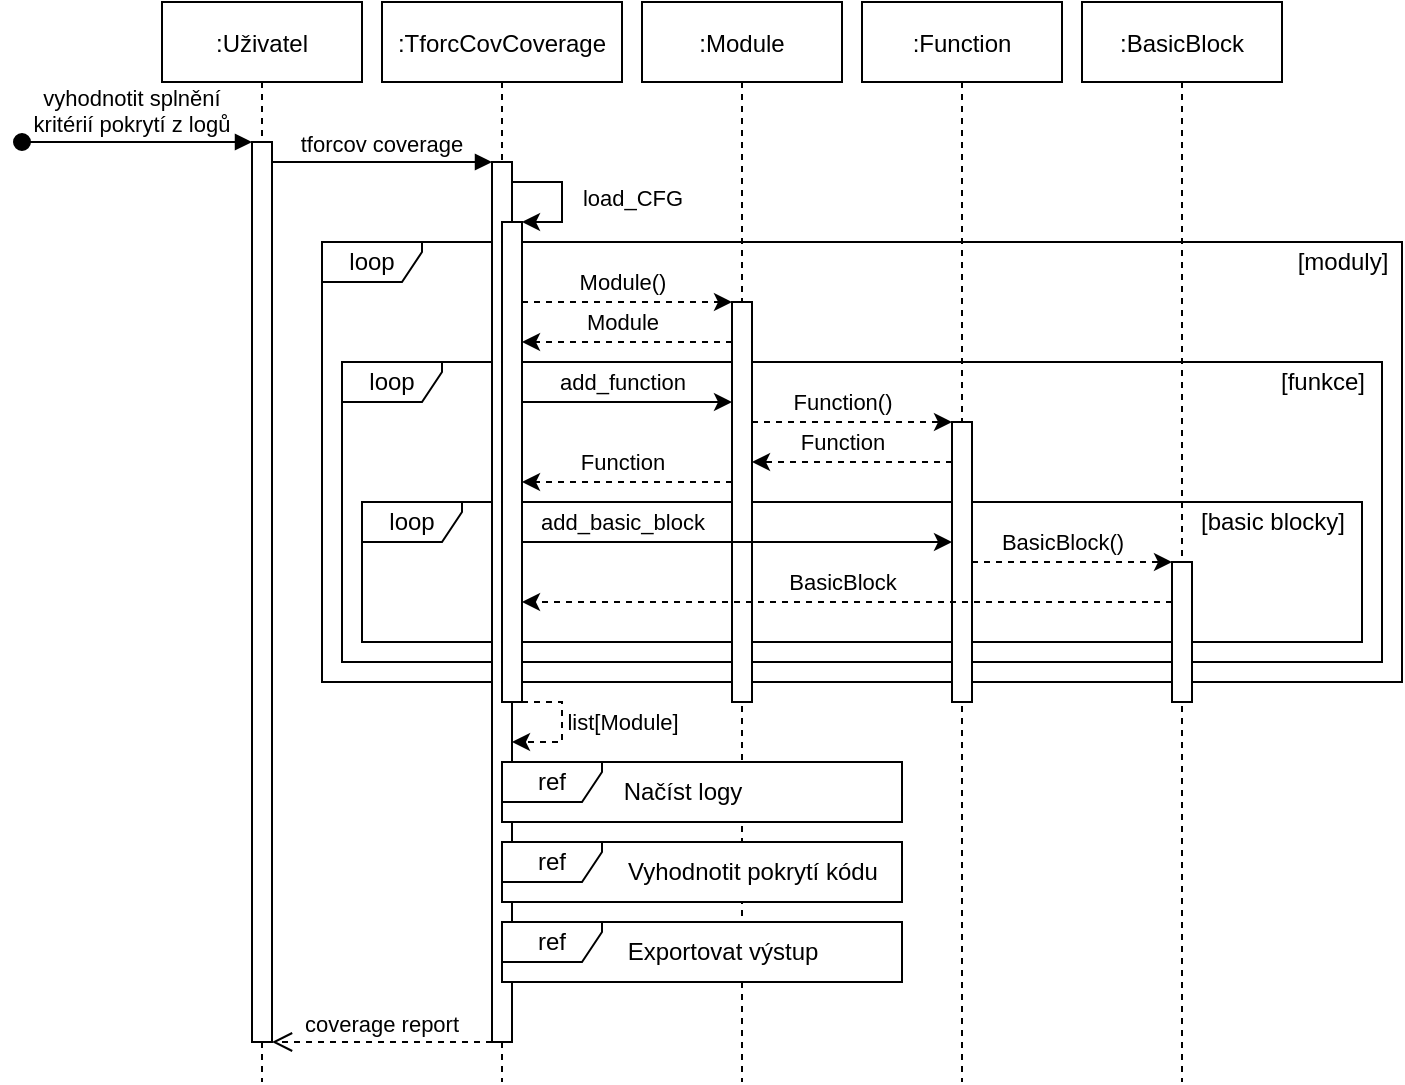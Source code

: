 <mxfile version="16.4.5" type="github">
  <diagram id="kgpKYQtTHZ0yAKxKKP6v" name="Page-1">
    <mxGraphModel dx="1422" dy="762" grid="1" gridSize="10" guides="1" tooltips="1" connect="1" arrows="1" fold="1" page="1" pageScale="1" pageWidth="850" pageHeight="1100" math="0" shadow="0">
      <root>
        <mxCell id="0" />
        <mxCell id="1" parent="0" />
        <mxCell id="tN5C8NhHL724sr-eqqmO-39" value="loop" style="shape=umlFrame;whiteSpace=wrap;html=1;width=50;height=20;" parent="1" vertex="1">
          <mxGeometry x="200" y="200" width="540" height="220" as="geometry" />
        </mxCell>
        <mxCell id="tN5C8NhHL724sr-eqqmO-46" value="loop" style="shape=umlFrame;whiteSpace=wrap;html=1;width=50;height=20;" parent="1" vertex="1">
          <mxGeometry x="210" y="260" width="520" height="150" as="geometry" />
        </mxCell>
        <mxCell id="tN5C8NhHL724sr-eqqmO-47" value="loop" style="shape=umlFrame;whiteSpace=wrap;html=1;width=50;height=20;" parent="1" vertex="1">
          <mxGeometry x="220" y="330" width="500" height="70" as="geometry" />
        </mxCell>
        <mxCell id="tN5C8NhHL724sr-eqqmO-1" value=":Uživatel" style="shape=umlLifeline;perimeter=lifelinePerimeter;container=1;collapsible=0;recursiveResize=0;rounded=0;shadow=0;strokeWidth=1;" parent="1" vertex="1">
          <mxGeometry x="120" y="80" width="100" height="540" as="geometry" />
        </mxCell>
        <mxCell id="tN5C8NhHL724sr-eqqmO-2" value="" style="points=[];perimeter=orthogonalPerimeter;rounded=0;shadow=0;strokeWidth=1;" parent="tN5C8NhHL724sr-eqqmO-1" vertex="1">
          <mxGeometry x="45" y="70" width="10" height="450" as="geometry" />
        </mxCell>
        <mxCell id="tN5C8NhHL724sr-eqqmO-3" value="vyhodnotit splnění&#xa;kritérií pokrytí z logů" style="verticalAlign=bottom;startArrow=oval;endArrow=block;startSize=8;shadow=0;strokeWidth=1;labelBackgroundColor=none;" parent="tN5C8NhHL724sr-eqqmO-1" target="tN5C8NhHL724sr-eqqmO-2" edge="1">
          <mxGeometry x="-0.04" relative="1" as="geometry">
            <mxPoint x="-70" y="70" as="sourcePoint" />
            <mxPoint as="offset" />
          </mxGeometry>
        </mxCell>
        <mxCell id="tN5C8NhHL724sr-eqqmO-4" value=":TforcCovCoverage" style="shape=umlLifeline;perimeter=lifelinePerimeter;container=1;collapsible=0;recursiveResize=0;rounded=0;shadow=0;strokeWidth=1;" parent="1" vertex="1">
          <mxGeometry x="230" y="80" width="120" height="540" as="geometry" />
        </mxCell>
        <mxCell id="tN5C8NhHL724sr-eqqmO-5" value="" style="points=[];perimeter=orthogonalPerimeter;rounded=0;shadow=0;strokeWidth=1;" parent="tN5C8NhHL724sr-eqqmO-4" vertex="1">
          <mxGeometry x="55" y="80" width="10" height="440" as="geometry" />
        </mxCell>
        <mxCell id="tN5C8NhHL724sr-eqqmO-32" value="load_CFG" style="edgeStyle=orthogonalEdgeStyle;rounded=0;orthogonalLoop=1;jettySize=auto;html=1;" parent="tN5C8NhHL724sr-eqqmO-4" source="tN5C8NhHL724sr-eqqmO-5" target="tN5C8NhHL724sr-eqqmO-33" edge="1">
          <mxGeometry x="-0.001" y="35" relative="1" as="geometry">
            <mxPoint x="210" y="215" as="targetPoint" />
            <Array as="points">
              <mxPoint x="90" y="90" />
              <mxPoint x="90" y="110" />
            </Array>
            <mxPoint as="offset" />
          </mxGeometry>
        </mxCell>
        <mxCell id="tN5C8NhHL724sr-eqqmO-33" value="" style="points=[];perimeter=orthogonalPerimeter;rounded=0;shadow=0;strokeWidth=1;" parent="tN5C8NhHL724sr-eqqmO-4" vertex="1">
          <mxGeometry x="60" y="110" width="10" height="240" as="geometry" />
        </mxCell>
        <mxCell id="tN5C8NhHL724sr-eqqmO-57" value="list[Module]" style="edgeStyle=orthogonalEdgeStyle;rounded=0;orthogonalLoop=1;jettySize=auto;html=1;dashed=1;" parent="tN5C8NhHL724sr-eqqmO-4" source="tN5C8NhHL724sr-eqqmO-33" target="tN5C8NhHL724sr-eqqmO-5" edge="1">
          <mxGeometry x="-0.078" y="30" relative="1" as="geometry">
            <Array as="points">
              <mxPoint x="90" y="350" />
              <mxPoint x="90" y="370" />
            </Array>
            <mxPoint as="offset" />
          </mxGeometry>
        </mxCell>
        <mxCell id="tN5C8NhHL724sr-eqqmO-7" value="tforcov coverage" style="verticalAlign=bottom;endArrow=block;entryX=0;entryY=0;shadow=0;strokeWidth=1;" parent="1" source="tN5C8NhHL724sr-eqqmO-2" target="tN5C8NhHL724sr-eqqmO-5" edge="1">
          <mxGeometry relative="1" as="geometry">
            <mxPoint x="275" y="160" as="sourcePoint" />
            <mxPoint as="offset" />
          </mxGeometry>
        </mxCell>
        <mxCell id="tN5C8NhHL724sr-eqqmO-9" value="coverage report" style="verticalAlign=bottom;endArrow=open;dashed=1;endSize=8;shadow=0;strokeWidth=1;" parent="1" source="tN5C8NhHL724sr-eqqmO-5" target="tN5C8NhHL724sr-eqqmO-2" edge="1">
          <mxGeometry relative="1" as="geometry">
            <mxPoint x="185" y="190" as="targetPoint" />
            <mxPoint x="230" y="430" as="sourcePoint" />
            <Array as="points">
              <mxPoint x="240" y="600" />
            </Array>
          </mxGeometry>
        </mxCell>
        <mxCell id="tN5C8NhHL724sr-eqqmO-34" value=":Module" style="shape=umlLifeline;perimeter=lifelinePerimeter;container=1;collapsible=0;recursiveResize=0;rounded=0;shadow=0;strokeWidth=1;" parent="1" vertex="1">
          <mxGeometry x="360" y="80" width="100" height="540" as="geometry" />
        </mxCell>
        <mxCell id="tN5C8NhHL724sr-eqqmO-35" value="" style="points=[];perimeter=orthogonalPerimeter;rounded=0;shadow=0;strokeWidth=1;" parent="tN5C8NhHL724sr-eqqmO-34" vertex="1">
          <mxGeometry x="45" y="150" width="10" height="200" as="geometry" />
        </mxCell>
        <mxCell id="tN5C8NhHL724sr-eqqmO-38" value="Module()" style="edgeStyle=orthogonalEdgeStyle;rounded=0;orthogonalLoop=1;jettySize=auto;html=1;dashed=1;" parent="1" source="tN5C8NhHL724sr-eqqmO-33" target="tN5C8NhHL724sr-eqqmO-35" edge="1">
          <mxGeometry x="-0.048" y="10" relative="1" as="geometry">
            <Array as="points">
              <mxPoint x="340" y="230" />
              <mxPoint x="340" y="230" />
            </Array>
            <mxPoint as="offset" />
          </mxGeometry>
        </mxCell>
        <mxCell id="tN5C8NhHL724sr-eqqmO-40" value=":Function" style="shape=umlLifeline;perimeter=lifelinePerimeter;container=1;collapsible=0;recursiveResize=0;rounded=0;shadow=0;strokeWidth=1;" parent="1" vertex="1">
          <mxGeometry x="470" y="80" width="100" height="540" as="geometry" />
        </mxCell>
        <mxCell id="tN5C8NhHL724sr-eqqmO-41" value="" style="points=[];perimeter=orthogonalPerimeter;rounded=0;shadow=0;strokeWidth=1;" parent="tN5C8NhHL724sr-eqqmO-40" vertex="1">
          <mxGeometry x="45" y="210" width="10" height="140" as="geometry" />
        </mxCell>
        <mxCell id="tN5C8NhHL724sr-eqqmO-42" value=":BasicBlock" style="shape=umlLifeline;perimeter=lifelinePerimeter;container=1;collapsible=0;recursiveResize=0;rounded=0;shadow=0;strokeWidth=1;" parent="1" vertex="1">
          <mxGeometry x="580" y="80" width="100" height="540" as="geometry" />
        </mxCell>
        <mxCell id="tN5C8NhHL724sr-eqqmO-43" value="" style="points=[];perimeter=orthogonalPerimeter;rounded=0;shadow=0;strokeWidth=1;" parent="tN5C8NhHL724sr-eqqmO-42" vertex="1">
          <mxGeometry x="45" y="280" width="10" height="70" as="geometry" />
        </mxCell>
        <mxCell id="tN5C8NhHL724sr-eqqmO-44" value="add_function" style="edgeStyle=orthogonalEdgeStyle;rounded=0;orthogonalLoop=1;jettySize=auto;html=1;" parent="1" source="tN5C8NhHL724sr-eqqmO-33" target="tN5C8NhHL724sr-eqqmO-35" edge="1">
          <mxGeometry x="-0.048" y="10" relative="1" as="geometry">
            <Array as="points">
              <mxPoint x="360" y="280" />
              <mxPoint x="360" y="280" />
            </Array>
            <mxPoint as="offset" />
          </mxGeometry>
        </mxCell>
        <mxCell id="tN5C8NhHL724sr-eqqmO-45" value="Function()" style="edgeStyle=orthogonalEdgeStyle;rounded=0;orthogonalLoop=1;jettySize=auto;html=1;dashed=1;" parent="1" source="tN5C8NhHL724sr-eqqmO-35" target="tN5C8NhHL724sr-eqqmO-41" edge="1">
          <mxGeometry x="-0.099" y="10" relative="1" as="geometry">
            <Array as="points">
              <mxPoint x="460" y="290" />
              <mxPoint x="460" y="290" />
            </Array>
            <mxPoint as="offset" />
          </mxGeometry>
        </mxCell>
        <mxCell id="tN5C8NhHL724sr-eqqmO-49" value="add_basic_block" style="edgeStyle=orthogonalEdgeStyle;rounded=0;orthogonalLoop=1;jettySize=auto;html=1;" parent="1" source="tN5C8NhHL724sr-eqqmO-33" target="tN5C8NhHL724sr-eqqmO-41" edge="1">
          <mxGeometry x="-0.535" y="10" relative="1" as="geometry">
            <Array as="points">
              <mxPoint x="410" y="350" />
              <mxPoint x="410" y="350" />
            </Array>
            <mxPoint as="offset" />
          </mxGeometry>
        </mxCell>
        <mxCell id="tN5C8NhHL724sr-eqqmO-50" value="BasicBlock()" style="edgeStyle=orthogonalEdgeStyle;rounded=0;orthogonalLoop=1;jettySize=auto;html=1;dashed=1;" parent="1" source="tN5C8NhHL724sr-eqqmO-41" target="tN5C8NhHL724sr-eqqmO-43" edge="1">
          <mxGeometry x="-0.1" y="10" relative="1" as="geometry">
            <Array as="points">
              <mxPoint x="570" y="360" />
              <mxPoint x="570" y="360" />
            </Array>
            <mxPoint as="offset" />
          </mxGeometry>
        </mxCell>
        <mxCell id="tN5C8NhHL724sr-eqqmO-51" value="Module" style="edgeStyle=orthogonalEdgeStyle;rounded=0;orthogonalLoop=1;jettySize=auto;html=1;dashed=1;" parent="1" source="tN5C8NhHL724sr-eqqmO-35" target="tN5C8NhHL724sr-eqqmO-33" edge="1">
          <mxGeometry x="0.047" y="-10" relative="1" as="geometry">
            <Array as="points">
              <mxPoint x="350" y="250" />
              <mxPoint x="350" y="250" />
            </Array>
            <mxPoint as="offset" />
          </mxGeometry>
        </mxCell>
        <mxCell id="tN5C8NhHL724sr-eqqmO-52" value="Function" style="edgeStyle=orthogonalEdgeStyle;rounded=0;orthogonalLoop=1;jettySize=auto;html=1;dashed=1;" parent="1" source="tN5C8NhHL724sr-eqqmO-35" target="tN5C8NhHL724sr-eqqmO-33" edge="1">
          <mxGeometry x="0.047" y="-10" relative="1" as="geometry">
            <Array as="points">
              <mxPoint x="350" y="320" />
              <mxPoint x="350" y="320" />
            </Array>
            <mxPoint as="offset" />
          </mxGeometry>
        </mxCell>
        <mxCell id="tN5C8NhHL724sr-eqqmO-53" value="Function" style="edgeStyle=orthogonalEdgeStyle;rounded=0;orthogonalLoop=1;jettySize=auto;html=1;dashed=1;" parent="1" source="tN5C8NhHL724sr-eqqmO-41" target="tN5C8NhHL724sr-eqqmO-35" edge="1">
          <mxGeometry x="0.1" y="-10" relative="1" as="geometry">
            <Array as="points">
              <mxPoint x="470" y="310" />
              <mxPoint x="470" y="310" />
            </Array>
            <mxPoint as="offset" />
          </mxGeometry>
        </mxCell>
        <mxCell id="tN5C8NhHL724sr-eqqmO-54" value="BasicBlock" style="edgeStyle=orthogonalEdgeStyle;rounded=0;orthogonalLoop=1;jettySize=auto;html=1;dashed=1;" parent="1" source="tN5C8NhHL724sr-eqqmO-43" target="tN5C8NhHL724sr-eqqmO-33" edge="1">
          <mxGeometry x="0.015" y="-10" relative="1" as="geometry">
            <Array as="points">
              <mxPoint x="470" y="380" />
              <mxPoint x="470" y="380" />
            </Array>
            <mxPoint as="offset" />
          </mxGeometry>
        </mxCell>
        <mxCell id="fTopDFvXIOGjMvco2JUw-1" value="ref" style="shape=umlFrame;whiteSpace=wrap;html=1;width=50;height=20;swimlaneFillColor=default;" parent="1" vertex="1">
          <mxGeometry x="290" y="460" width="200" height="30" as="geometry" />
        </mxCell>
        <mxCell id="fTopDFvXIOGjMvco2JUw-2" value="ref" style="shape=umlFrame;whiteSpace=wrap;html=1;width=50;height=20;swimlaneFillColor=default;" parent="1" vertex="1">
          <mxGeometry x="290" y="500" width="200" height="30" as="geometry" />
        </mxCell>
        <mxCell id="fTopDFvXIOGjMvco2JUw-3" value="Načíst logy" style="text;html=1;resizable=0;autosize=1;align=center;verticalAlign=middle;points=[];fillColor=none;strokeColor=none;rounded=0;" parent="1" vertex="1">
          <mxGeometry x="345" y="465" width="70" height="20" as="geometry" />
        </mxCell>
        <mxCell id="fTopDFvXIOGjMvco2JUw-4" value="Vyhodnotit pokrytí kódu" style="text;html=1;resizable=0;autosize=1;align=center;verticalAlign=middle;points=[];fillColor=none;strokeColor=none;rounded=0;" parent="1" vertex="1">
          <mxGeometry x="345" y="505" width="140" height="20" as="geometry" />
        </mxCell>
        <mxCell id="fTopDFvXIOGjMvco2JUw-5" value="[moduly]" style="text;html=1;resizable=0;autosize=1;align=center;verticalAlign=middle;points=[];fillColor=none;strokeColor=none;rounded=0;" parent="1" vertex="1">
          <mxGeometry x="680" y="200" width="60" height="20" as="geometry" />
        </mxCell>
        <mxCell id="fTopDFvXIOGjMvco2JUw-6" value="[funkce]" style="text;html=1;resizable=0;autosize=1;align=center;verticalAlign=middle;points=[];fillColor=none;strokeColor=none;rounded=0;" parent="1" vertex="1">
          <mxGeometry x="670" y="260" width="60" height="20" as="geometry" />
        </mxCell>
        <mxCell id="fTopDFvXIOGjMvco2JUw-7" value="[basic blocky]" style="text;html=1;resizable=0;autosize=1;align=center;verticalAlign=middle;points=[];fillColor=none;strokeColor=none;rounded=0;" parent="1" vertex="1">
          <mxGeometry x="630" y="330" width="90" height="20" as="geometry" />
        </mxCell>
        <mxCell id="fTopDFvXIOGjMvco2JUw-8" value="ref" style="shape=umlFrame;whiteSpace=wrap;html=1;width=50;height=20;swimlaneFillColor=default;" parent="1" vertex="1">
          <mxGeometry x="290" y="540" width="200" height="30" as="geometry" />
        </mxCell>
        <mxCell id="fTopDFvXIOGjMvco2JUw-9" value="Exportovat výstup" style="text;html=1;resizable=0;autosize=1;align=center;verticalAlign=middle;points=[];fillColor=none;strokeColor=none;rounded=0;" parent="1" vertex="1">
          <mxGeometry x="345" y="545" width="110" height="20" as="geometry" />
        </mxCell>
      </root>
    </mxGraphModel>
  </diagram>
</mxfile>
